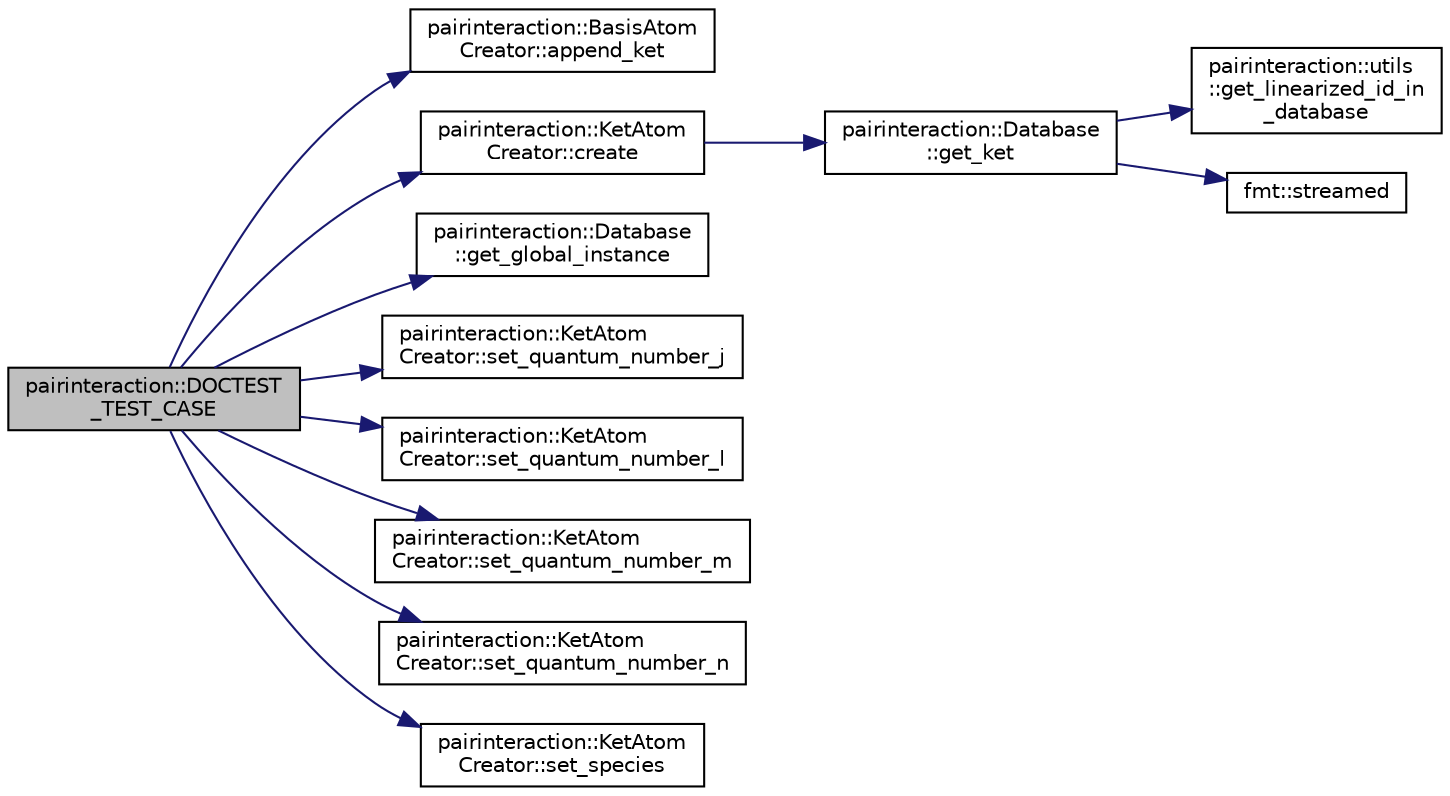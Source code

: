 digraph "pairinteraction::DOCTEST_TEST_CASE"
{
 // INTERACTIVE_SVG=YES
 // LATEX_PDF_SIZE
  bgcolor="transparent";
  edge [fontname="Helvetica",fontsize="10",labelfontname="Helvetica",labelfontsize="10"];
  node [fontname="Helvetica",fontsize="10",shape=record];
  rankdir="LR";
  Node1 [label="pairinteraction::DOCTEST\l_TEST_CASE",height=0.2,width=0.4,color="black", fillcolor="grey75", style="filled", fontcolor="black",tooltip=" "];
  Node1 -> Node2 [color="midnightblue",fontsize="10",style="solid",fontname="Helvetica"];
  Node2 [label="pairinteraction::BasisAtom\lCreator::append_ket",height=0.2,width=0.4,color="black",URL="$classpairinteraction_1_1BasisAtomCreator.html#a10f4c18d07868c9ca7718db3bc00e0b3",tooltip=" "];
  Node1 -> Node3 [color="midnightblue",fontsize="10",style="solid",fontname="Helvetica"];
  Node3 [label="pairinteraction::KetAtom\lCreator::create",height=0.2,width=0.4,color="black",URL="$classpairinteraction_1_1KetAtomCreator.html#a49abca6c2b5c94f101db095b1e56e77f",tooltip=" "];
  Node3 -> Node4 [color="midnightblue",fontsize="10",style="solid",fontname="Helvetica"];
  Node4 [label="pairinteraction::Database\l::get_ket",height=0.2,width=0.4,color="black",URL="$classpairinteraction_1_1Database.html#a19cf0614d1561cd14f7731b69af630c2",tooltip=" "];
  Node4 -> Node5 [color="midnightblue",fontsize="10",style="solid",fontname="Helvetica"];
  Node5 [label="pairinteraction::utils\l::get_linearized_id_in\l_database",height=0.2,width=0.4,color="black",URL="$namespacepairinteraction_1_1utils.html#af3b7a1170d1fbb7370b2833e833d2aa9",tooltip=" "];
  Node4 -> Node6 [color="midnightblue",fontsize="10",style="solid",fontname="Helvetica"];
  Node6 [label="fmt::streamed",height=0.2,width=0.4,color="black",URL="$namespacefmt.html#aae992945c0c3c364b5b8d31d217566ea",tooltip=" "];
  Node1 -> Node7 [color="midnightblue",fontsize="10",style="solid",fontname="Helvetica"];
  Node7 [label="pairinteraction::Database\l::get_global_instance",height=0.2,width=0.4,color="black",URL="$classpairinteraction_1_1Database.html#a35ab4fa9fe9a91d09e7bec512d1acb23",tooltip=" "];
  Node1 -> Node8 [color="midnightblue",fontsize="10",style="solid",fontname="Helvetica"];
  Node8 [label="pairinteraction::KetAtom\lCreator::set_quantum_number_j",height=0.2,width=0.4,color="black",URL="$classpairinteraction_1_1KetAtomCreator.html#a8ec8fef8468bda1063af4c2d9db3a172",tooltip=" "];
  Node1 -> Node9 [color="midnightblue",fontsize="10",style="solid",fontname="Helvetica"];
  Node9 [label="pairinteraction::KetAtom\lCreator::set_quantum_number_l",height=0.2,width=0.4,color="black",URL="$classpairinteraction_1_1KetAtomCreator.html#a97b7693b6a1095f9fb55a6265a8d4805",tooltip=" "];
  Node1 -> Node10 [color="midnightblue",fontsize="10",style="solid",fontname="Helvetica"];
  Node10 [label="pairinteraction::KetAtom\lCreator::set_quantum_number_m",height=0.2,width=0.4,color="black",URL="$classpairinteraction_1_1KetAtomCreator.html#af52ab688f0aec26b9d28a178479047b1",tooltip=" "];
  Node1 -> Node11 [color="midnightblue",fontsize="10",style="solid",fontname="Helvetica"];
  Node11 [label="pairinteraction::KetAtom\lCreator::set_quantum_number_n",height=0.2,width=0.4,color="black",URL="$classpairinteraction_1_1KetAtomCreator.html#a0d11d11e16effc4be2acec58853d4d3b",tooltip=" "];
  Node1 -> Node12 [color="midnightblue",fontsize="10",style="solid",fontname="Helvetica"];
  Node12 [label="pairinteraction::KetAtom\lCreator::set_species",height=0.2,width=0.4,color="black",URL="$classpairinteraction_1_1KetAtomCreator.html#aeea33577283cb24a67afb15c41ddd094",tooltip=" "];
}
